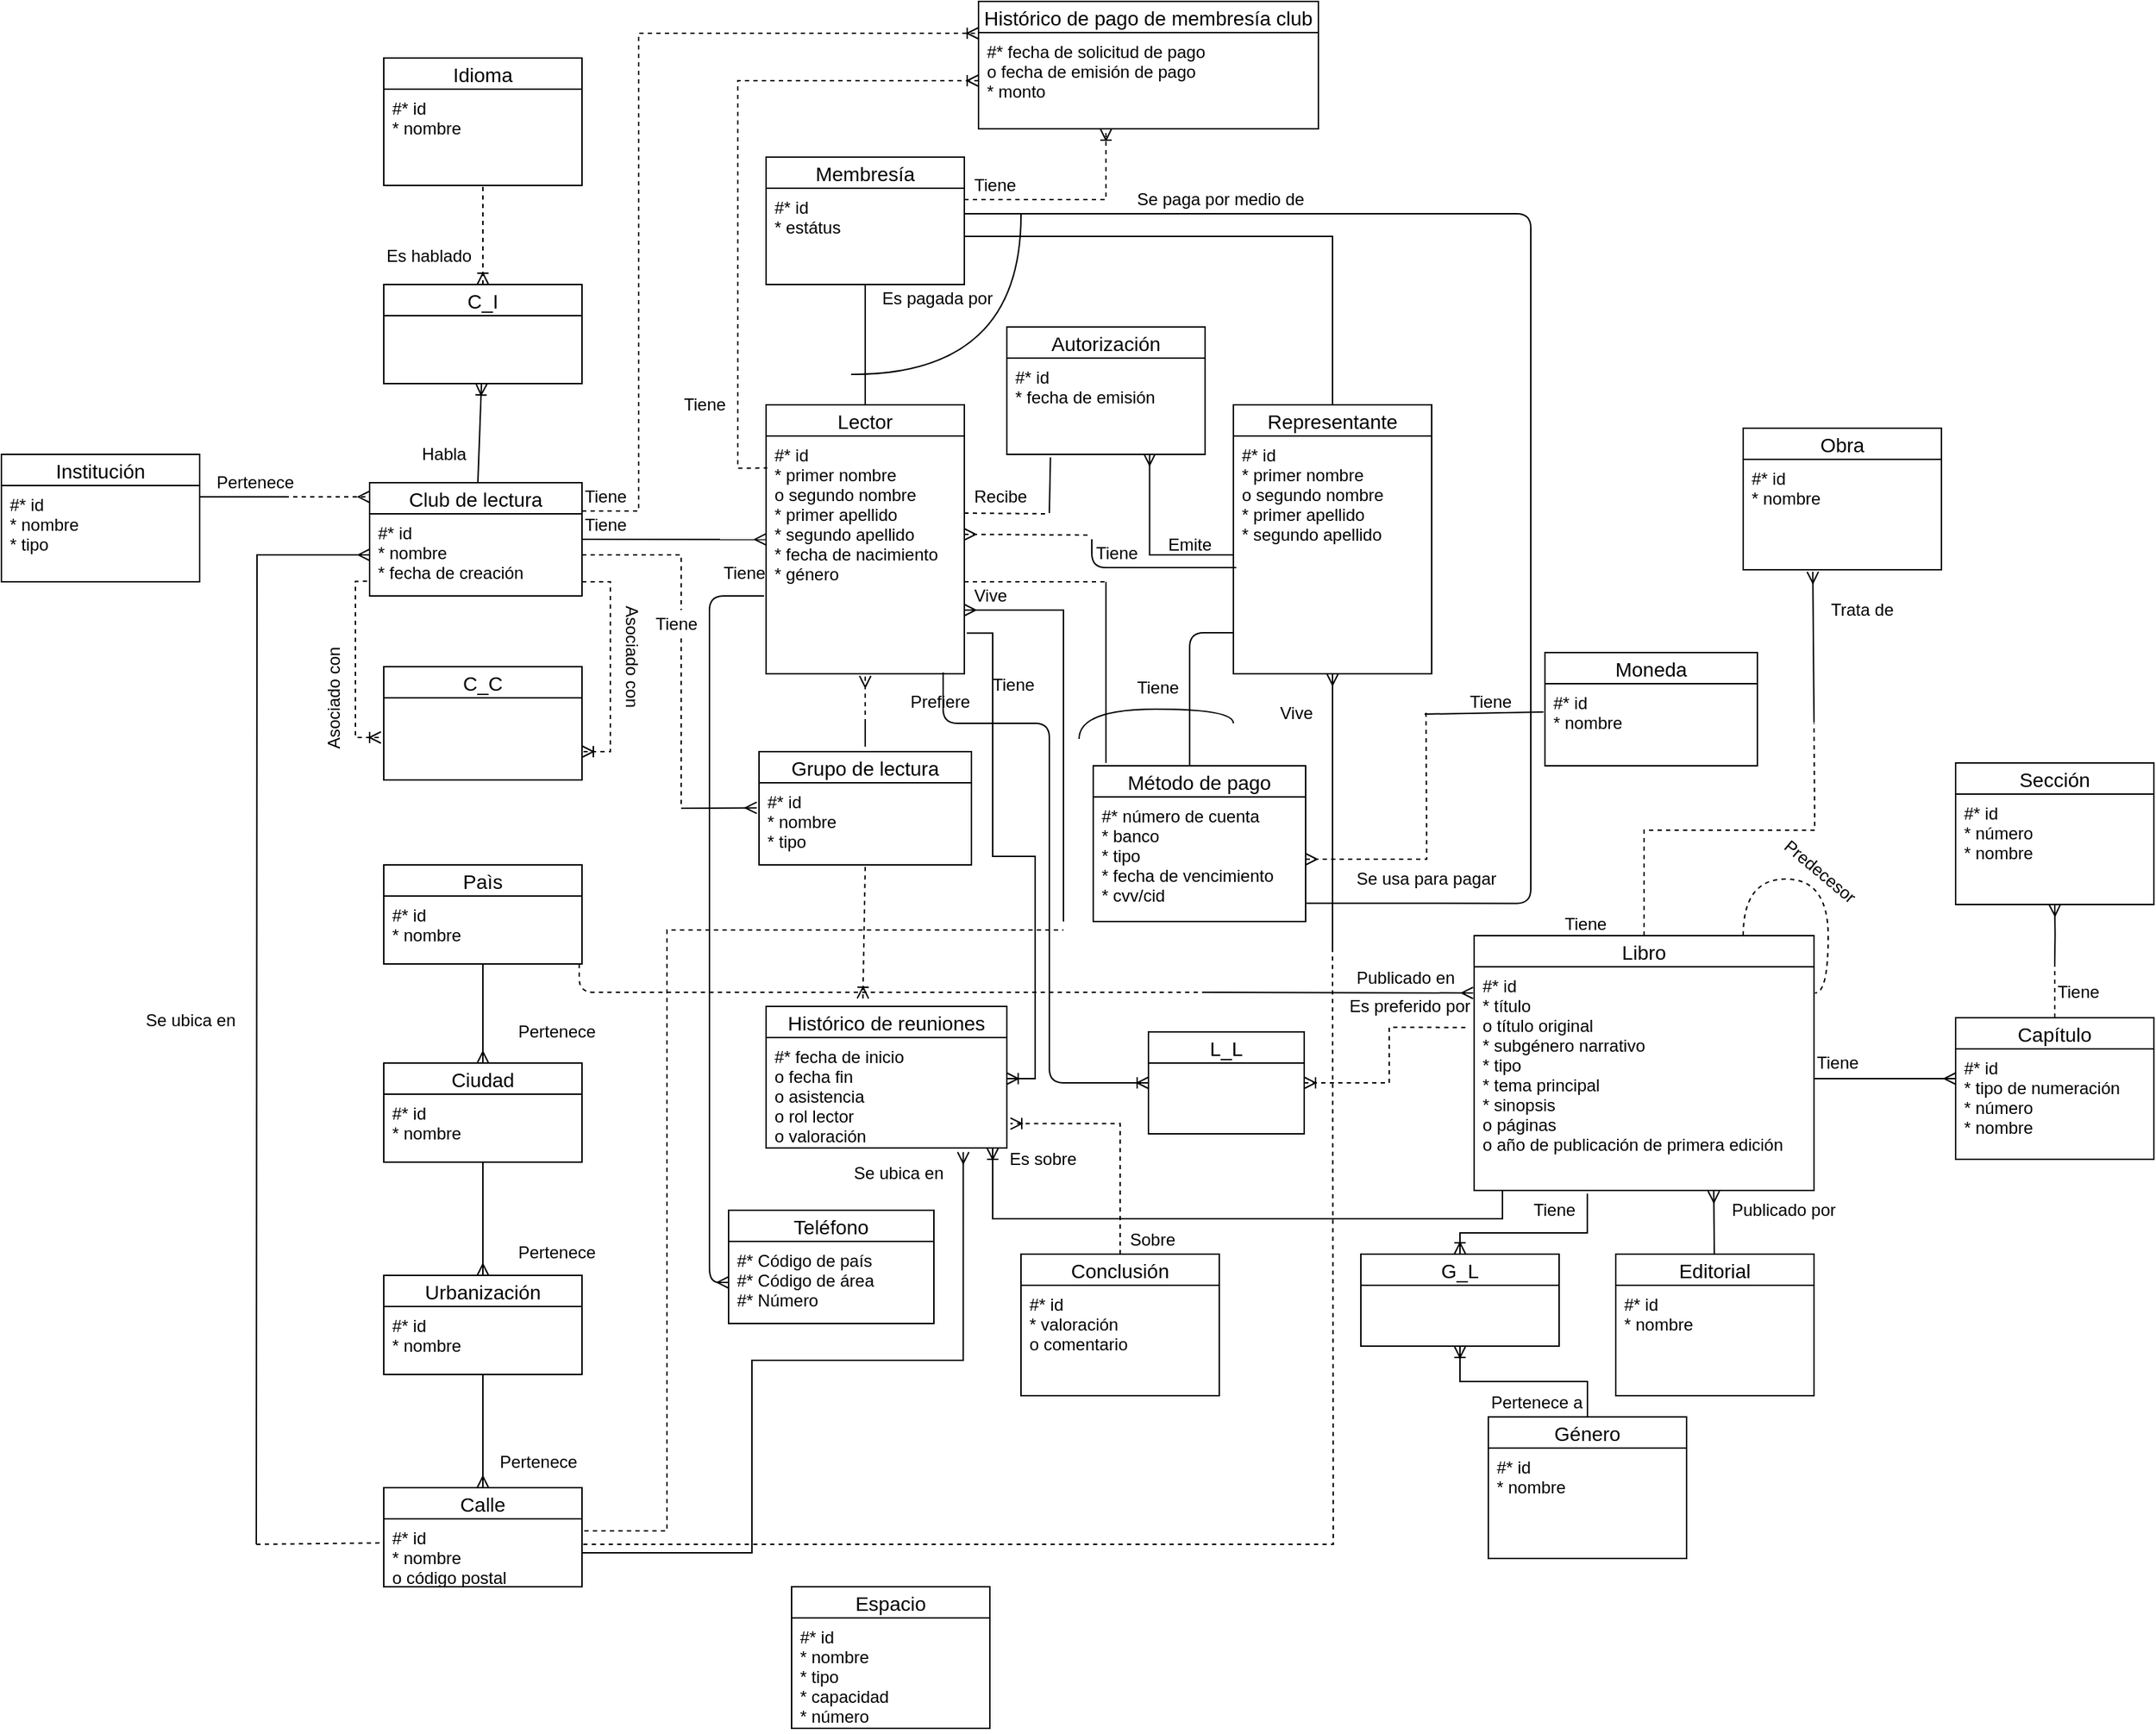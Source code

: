 <mxfile version="12.1.9" type="github" pages="1">
  <diagram id="DlH3Y_NX8wnxPJ1CbBNf" name="Page-1">
    <mxGraphModel dx="1680" dy="1637" grid="1" gridSize="10" guides="1" tooltips="1" connect="1" arrows="1" fold="1" page="1" pageScale="1" pageWidth="827" pageHeight="1169" math="0" shadow="0">
      <root>
        <mxCell id="0"/>
        <mxCell id="1" parent="0"/>
        <mxCell id="sQQmF4ldZeJKrUhW-fq7-21" style="edgeStyle=none;rounded=0;orthogonalLoop=1;jettySize=auto;html=1;entryX=0;entryY=0.435;entryDx=0;entryDy=0;entryPerimeter=0;startArrow=none;startFill=0;endArrow=ERmany;endFill=0;" edge="1" parent="1" source="sQQmF4ldZeJKrUhW-fq7-1" target="sQQmF4ldZeJKrUhW-fq7-19">
          <mxGeometry relative="1" as="geometry"/>
        </mxCell>
        <mxCell id="sQQmF4ldZeJKrUhW-fq7-33" value="" style="edgeStyle=none;rounded=0;orthogonalLoop=1;jettySize=auto;html=1;startArrow=none;startFill=0;endArrow=ERoneToMany;endFill=0;" edge="1" parent="1" source="sQQmF4ldZeJKrUhW-fq7-1">
          <mxGeometry relative="1" as="geometry">
            <mxPoint x="239" y="-20" as="targetPoint"/>
          </mxGeometry>
        </mxCell>
        <mxCell id="sQQmF4ldZeJKrUhW-fq7-93" style="edgeStyle=orthogonalEdgeStyle;rounded=0;orthogonalLoop=1;jettySize=auto;html=1;exitX=1;exitY=0.25;exitDx=0;exitDy=0;entryX=0;entryY=0.25;entryDx=0;entryDy=0;startArrow=none;startFill=0;endArrow=ERoneToMany;endFill=0;strokeColor=#000000;dashed=1;" edge="1" parent="1" source="sQQmF4ldZeJKrUhW-fq7-1" target="sQQmF4ldZeJKrUhW-fq7-87">
          <mxGeometry relative="1" as="geometry">
            <Array as="points">
              <mxPoint x="350" y="70"/>
              <mxPoint x="350" y="-268"/>
            </Array>
          </mxGeometry>
        </mxCell>
        <mxCell id="sQQmF4ldZeJKrUhW-fq7-1" value="Club de lectura" style="swimlane;fontStyle=0;childLayout=stackLayout;horizontal=1;startSize=22;fillColor=none;horizontalStack=0;resizeParent=1;resizeParentMax=0;resizeLast=0;collapsible=1;marginBottom=0;swimlaneFillColor=#ffffff;align=center;fontSize=14;" vertex="1" parent="1">
          <mxGeometry x="160" y="50" width="150" height="80" as="geometry"/>
        </mxCell>
        <mxCell id="sQQmF4ldZeJKrUhW-fq7-2" value="#* id&#xa;* nombre&#xa;* fecha de creación&#xa;" style="text;strokeColor=none;fillColor=none;spacingLeft=4;spacingRight=4;overflow=hidden;rotatable=0;points=[[0,0.5],[1,0.5]];portConstraint=eastwest;fontSize=12;" vertex="1" parent="sQQmF4ldZeJKrUhW-fq7-1">
          <mxGeometry y="22" width="150" height="58" as="geometry"/>
        </mxCell>
        <mxCell id="sQQmF4ldZeJKrUhW-fq7-6" value="Paìs" style="swimlane;fontStyle=0;childLayout=stackLayout;horizontal=1;startSize=22;fillColor=none;horizontalStack=0;resizeParent=1;resizeParentMax=0;resizeLast=0;collapsible=1;marginBottom=0;swimlaneFillColor=#ffffff;align=center;fontSize=14;" vertex="1" parent="1">
          <mxGeometry x="170" y="320" width="140" height="70" as="geometry"/>
        </mxCell>
        <mxCell id="sQQmF4ldZeJKrUhW-fq7-7" value="#* id&#xa;* nombre" style="text;strokeColor=none;fillColor=none;spacingLeft=4;spacingRight=4;overflow=hidden;rotatable=0;points=[[0,0.5],[1,0.5]];portConstraint=eastwest;fontSize=12;" vertex="1" parent="sQQmF4ldZeJKrUhW-fq7-6">
          <mxGeometry y="22" width="140" height="48" as="geometry"/>
        </mxCell>
        <mxCell id="sQQmF4ldZeJKrUhW-fq7-15" value="" style="rounded=0;orthogonalLoop=1;jettySize=auto;html=1;endArrow=none;endFill=0;startArrow=ERmany;startFill=0;" edge="1" parent="1" source="sQQmF4ldZeJKrUhW-fq7-8" target="sQQmF4ldZeJKrUhW-fq7-7">
          <mxGeometry relative="1" as="geometry"/>
        </mxCell>
        <mxCell id="sQQmF4ldZeJKrUhW-fq7-8" value="Ciudad" style="swimlane;fontStyle=0;childLayout=stackLayout;horizontal=1;startSize=22;fillColor=none;horizontalStack=0;resizeParent=1;resizeParentMax=0;resizeLast=0;collapsible=1;marginBottom=0;swimlaneFillColor=#ffffff;align=center;fontSize=14;" vertex="1" parent="1">
          <mxGeometry x="170" y="460" width="140" height="70" as="geometry"/>
        </mxCell>
        <mxCell id="sQQmF4ldZeJKrUhW-fq7-9" value="#* id&#xa;* nombre" style="text;strokeColor=none;fillColor=none;spacingLeft=4;spacingRight=4;overflow=hidden;rotatable=0;points=[[0,0.5],[1,0.5]];portConstraint=eastwest;fontSize=12;" vertex="1" parent="sQQmF4ldZeJKrUhW-fq7-8">
          <mxGeometry y="22" width="140" height="48" as="geometry"/>
        </mxCell>
        <mxCell id="sQQmF4ldZeJKrUhW-fq7-16" value="" style="edgeStyle=none;rounded=0;orthogonalLoop=1;jettySize=auto;html=1;startArrow=ERmany;startFill=0;endArrow=none;endFill=0;" edge="1" parent="1" source="sQQmF4ldZeJKrUhW-fq7-10" target="sQQmF4ldZeJKrUhW-fq7-9">
          <mxGeometry relative="1" as="geometry"/>
        </mxCell>
        <mxCell id="sQQmF4ldZeJKrUhW-fq7-10" value="Urbanización" style="swimlane;fontStyle=0;childLayout=stackLayout;horizontal=1;startSize=22;fillColor=none;horizontalStack=0;resizeParent=1;resizeParentMax=0;resizeLast=0;collapsible=1;marginBottom=0;swimlaneFillColor=#ffffff;align=center;fontSize=14;" vertex="1" parent="1">
          <mxGeometry x="170" y="610" width="140" height="70" as="geometry"/>
        </mxCell>
        <mxCell id="sQQmF4ldZeJKrUhW-fq7-11" value="#* id&#xa;* nombre" style="text;strokeColor=none;fillColor=none;spacingLeft=4;spacingRight=4;overflow=hidden;rotatable=0;points=[[0,0.5],[1,0.5]];portConstraint=eastwest;fontSize=12;" vertex="1" parent="sQQmF4ldZeJKrUhW-fq7-10">
          <mxGeometry y="22" width="140" height="48" as="geometry"/>
        </mxCell>
        <mxCell id="sQQmF4ldZeJKrUhW-fq7-17" value="" style="edgeStyle=none;rounded=0;orthogonalLoop=1;jettySize=auto;html=1;startArrow=ERmany;startFill=0;endArrow=none;endFill=0;" edge="1" parent="1" source="sQQmF4ldZeJKrUhW-fq7-12" target="sQQmF4ldZeJKrUhW-fq7-11">
          <mxGeometry relative="1" as="geometry"/>
        </mxCell>
        <mxCell id="sQQmF4ldZeJKrUhW-fq7-12" value="Calle" style="swimlane;fontStyle=0;childLayout=stackLayout;horizontal=1;startSize=22;fillColor=none;horizontalStack=0;resizeParent=1;resizeParentMax=0;resizeLast=0;collapsible=1;marginBottom=0;swimlaneFillColor=#ffffff;align=center;fontSize=14;" vertex="1" parent="1">
          <mxGeometry x="170" y="760" width="140" height="70" as="geometry"/>
        </mxCell>
        <mxCell id="sQQmF4ldZeJKrUhW-fq7-13" value="#* id&#xa;* nombre&#xa;o código postal&#xa;" style="text;strokeColor=none;fillColor=none;spacingLeft=4;spacingRight=4;overflow=hidden;rotatable=0;points=[[0,0.5],[1,0.5]];portConstraint=eastwest;fontSize=12;" vertex="1" parent="sQQmF4ldZeJKrUhW-fq7-12">
          <mxGeometry y="22" width="140" height="48" as="geometry"/>
        </mxCell>
        <mxCell id="sQQmF4ldZeJKrUhW-fq7-18" value="Lector" style="swimlane;fontStyle=0;childLayout=stackLayout;horizontal=1;startSize=22;fillColor=none;horizontalStack=0;resizeParent=1;resizeParentMax=0;resizeLast=0;collapsible=1;marginBottom=0;swimlaneFillColor=#ffffff;align=center;fontSize=14;" vertex="1" parent="1">
          <mxGeometry x="440" y="-5" width="140" height="190" as="geometry"/>
        </mxCell>
        <mxCell id="sQQmF4ldZeJKrUhW-fq7-19" value="#* id&#xa;* primer nombre&#xa;o segundo nombre&#xa;* primer apellido&#xa;* segundo apellido&#xa;* fecha de nacimiento&#xa;* género&#xa;" style="text;strokeColor=none;fillColor=none;spacingLeft=4;spacingRight=4;overflow=hidden;rotatable=0;points=[[0,0.5],[1,0.5]];portConstraint=eastwest;fontSize=12;" vertex="1" parent="sQQmF4ldZeJKrUhW-fq7-18">
          <mxGeometry y="22" width="140" height="168" as="geometry"/>
        </mxCell>
        <mxCell id="sQQmF4ldZeJKrUhW-fq7-22" style="edgeStyle=none;rounded=0;orthogonalLoop=1;jettySize=auto;html=1;exitX=0.5;exitY=0;exitDx=0;exitDy=0;startArrow=none;startFill=0;endArrow=ERmany;endFill=0;" edge="1" parent="1" source="sQQmF4ldZeJKrUhW-fq7-18" target="sQQmF4ldZeJKrUhW-fq7-18">
          <mxGeometry relative="1" as="geometry"/>
        </mxCell>
        <mxCell id="sQQmF4ldZeJKrUhW-fq7-24" value="Institución" style="swimlane;fontStyle=0;childLayout=stackLayout;horizontal=1;startSize=22;fillColor=none;horizontalStack=0;resizeParent=1;resizeParentMax=0;resizeLast=0;collapsible=1;marginBottom=0;swimlaneFillColor=#ffffff;align=center;fontSize=14;" vertex="1" parent="1">
          <mxGeometry x="-100" y="30" width="140" height="90" as="geometry"/>
        </mxCell>
        <mxCell id="sQQmF4ldZeJKrUhW-fq7-25" value="#* id&#xa;* nombre&#xa;* tipo&#xa;" style="text;strokeColor=none;fillColor=none;spacingLeft=4;spacingRight=4;overflow=hidden;rotatable=0;points=[[0,0.5],[1,0.5]];portConstraint=eastwest;fontSize=12;" vertex="1" parent="sQQmF4ldZeJKrUhW-fq7-24">
          <mxGeometry y="22" width="140" height="68" as="geometry"/>
        </mxCell>
        <mxCell id="sQQmF4ldZeJKrUhW-fq7-29" value="" style="endArrow=ERmany;dashed=1;html=1;endFill=0;" edge="1" parent="1">
          <mxGeometry width="50" height="50" relative="1" as="geometry">
            <mxPoint x="100" y="60" as="sourcePoint"/>
            <mxPoint x="160" y="60" as="targetPoint"/>
          </mxGeometry>
        </mxCell>
        <mxCell id="sQQmF4ldZeJKrUhW-fq7-30" value="" style="endArrow=none;html=1;" edge="1" parent="1">
          <mxGeometry width="50" height="50" relative="1" as="geometry">
            <mxPoint x="40" y="60" as="sourcePoint"/>
            <mxPoint x="100" y="60" as="targetPoint"/>
          </mxGeometry>
        </mxCell>
        <mxCell id="sQQmF4ldZeJKrUhW-fq7-36" value="" style="edgeStyle=none;rounded=0;orthogonalLoop=1;jettySize=auto;html=1;startArrow=ERoneToMany;startFill=0;endArrow=none;endFill=0;dashed=1;" edge="1" parent="1" source="sQQmF4ldZeJKrUhW-fq7-31" target="sQQmF4ldZeJKrUhW-fq7-35">
          <mxGeometry relative="1" as="geometry"/>
        </mxCell>
        <mxCell id="sQQmF4ldZeJKrUhW-fq7-31" value="C_I" style="swimlane;fontStyle=0;childLayout=stackLayout;horizontal=1;startSize=22;fillColor=none;horizontalStack=0;resizeParent=1;resizeParentMax=0;resizeLast=0;collapsible=1;marginBottom=0;swimlaneFillColor=#ffffff;align=center;fontSize=14;" vertex="1" parent="1">
          <mxGeometry x="170" y="-90" width="140" height="70" as="geometry"/>
        </mxCell>
        <mxCell id="sQQmF4ldZeJKrUhW-fq7-34" value="Idioma" style="swimlane;fontStyle=0;childLayout=stackLayout;horizontal=1;startSize=22;fillColor=none;horizontalStack=0;resizeParent=1;resizeParentMax=0;resizeLast=0;collapsible=1;marginBottom=0;swimlaneFillColor=#ffffff;align=center;fontSize=14;" vertex="1" parent="1">
          <mxGeometry x="170" y="-250" width="140" height="90" as="geometry"/>
        </mxCell>
        <mxCell id="sQQmF4ldZeJKrUhW-fq7-35" value="#* id&#xa;* nombre&#xa;" style="text;strokeColor=none;fillColor=none;spacingLeft=4;spacingRight=4;overflow=hidden;rotatable=0;points=[[0,0.5],[1,0.5]];portConstraint=eastwest;fontSize=12;" vertex="1" parent="sQQmF4ldZeJKrUhW-fq7-34">
          <mxGeometry y="22" width="140" height="68" as="geometry"/>
        </mxCell>
        <mxCell id="sQQmF4ldZeJKrUhW-fq7-37" value="C_C" style="swimlane;fontStyle=0;childLayout=stackLayout;horizontal=1;startSize=22;fillColor=none;horizontalStack=0;resizeParent=1;resizeParentMax=0;resizeLast=0;collapsible=1;marginBottom=0;swimlaneFillColor=#ffffff;align=center;fontSize=14;" vertex="1" parent="1">
          <mxGeometry x="170" y="180" width="140" height="80" as="geometry"/>
        </mxCell>
        <mxCell id="sQQmF4ldZeJKrUhW-fq7-39" style="edgeStyle=orthogonalEdgeStyle;rounded=0;orthogonalLoop=1;jettySize=auto;html=1;dashed=1;startArrow=none;startFill=0;endArrow=ERoneToMany;endFill=0;exitX=-0.012;exitY=0.822;exitDx=0;exitDy=0;exitPerimeter=0;strokeColor=#000000;" edge="1" parent="1" source="sQQmF4ldZeJKrUhW-fq7-2">
          <mxGeometry relative="1" as="geometry">
            <mxPoint x="168" y="230" as="targetPoint"/>
            <Array as="points">
              <mxPoint x="150" y="120"/>
              <mxPoint x="150" y="230"/>
            </Array>
          </mxGeometry>
        </mxCell>
        <mxCell id="sQQmF4ldZeJKrUhW-fq7-40" style="edgeStyle=orthogonalEdgeStyle;rounded=0;orthogonalLoop=1;jettySize=auto;html=1;dashed=1;startArrow=none;startFill=0;endArrow=ERoneToMany;endFill=0;strokeColor=#000000;entryX=1;entryY=0.75;entryDx=0;entryDy=0;" edge="1" parent="1" source="sQQmF4ldZeJKrUhW-fq7-2" target="sQQmF4ldZeJKrUhW-fq7-37">
          <mxGeometry relative="1" as="geometry">
            <mxPoint x="350" y="240.0" as="targetPoint"/>
            <Array as="points">
              <mxPoint x="330" y="120"/>
              <mxPoint x="330" y="240"/>
            </Array>
          </mxGeometry>
        </mxCell>
        <mxCell id="sQQmF4ldZeJKrUhW-fq7-41" style="edgeStyle=orthogonalEdgeStyle;rounded=0;orthogonalLoop=1;jettySize=auto;html=1;startArrow=ERmany;startFill=0;endArrow=none;endFill=0;strokeColor=#000000;" edge="1" parent="1" source="sQQmF4ldZeJKrUhW-fq7-2">
          <mxGeometry relative="1" as="geometry">
            <mxPoint x="80" y="800" as="targetPoint"/>
          </mxGeometry>
        </mxCell>
        <mxCell id="sQQmF4ldZeJKrUhW-fq7-42" value="" style="endArrow=none;dashed=1;html=1;strokeColor=#000000;" edge="1" parent="1">
          <mxGeometry width="50" height="50" relative="1" as="geometry">
            <mxPoint x="80" y="800" as="sourcePoint"/>
            <mxPoint x="170" y="799" as="targetPoint"/>
          </mxGeometry>
        </mxCell>
        <mxCell id="sQQmF4ldZeJKrUhW-fq7-43" value="Grupo de lectura" style="swimlane;fontStyle=0;childLayout=stackLayout;horizontal=1;startSize=22;fillColor=none;horizontalStack=0;resizeParent=1;resizeParentMax=0;resizeLast=0;collapsible=1;marginBottom=0;swimlaneFillColor=#ffffff;align=center;fontSize=14;" vertex="1" parent="1">
          <mxGeometry x="435" y="240" width="150" height="80" as="geometry"/>
        </mxCell>
        <mxCell id="sQQmF4ldZeJKrUhW-fq7-44" value="#* id&#xa;* nombre&#xa;* tipo&#xa;" style="text;strokeColor=none;fillColor=none;spacingLeft=4;spacingRight=4;overflow=hidden;rotatable=0;points=[[0,0.5],[1,0.5]];portConstraint=eastwest;fontSize=12;" vertex="1" parent="sQQmF4ldZeJKrUhW-fq7-43">
          <mxGeometry y="22" width="150" height="58" as="geometry"/>
        </mxCell>
        <mxCell id="sQQmF4ldZeJKrUhW-fq7-45" style="edgeStyle=orthogonalEdgeStyle;rounded=0;orthogonalLoop=1;jettySize=auto;html=1;startArrow=none;startFill=0;endArrow=none;endFill=0;strokeColor=#000000;dashed=1;" edge="1" parent="1" source="sQQmF4ldZeJKrUhW-fq7-64">
          <mxGeometry relative="1" as="geometry">
            <mxPoint x="380" y="280.0" as="targetPoint"/>
          </mxGeometry>
        </mxCell>
        <mxCell id="sQQmF4ldZeJKrUhW-fq7-47" style="rounded=0;orthogonalLoop=1;jettySize=auto;html=1;startArrow=ERmany;startFill=0;endArrow=none;endFill=0;strokeColor=#000000;exitX=-0.011;exitY=0.305;exitDx=0;exitDy=0;exitPerimeter=0;" edge="1" parent="1" source="sQQmF4ldZeJKrUhW-fq7-44">
          <mxGeometry relative="1" as="geometry">
            <mxPoint x="380" y="280.0" as="targetPoint"/>
          </mxGeometry>
        </mxCell>
        <mxCell id="sQQmF4ldZeJKrUhW-fq7-55" style="edgeStyle=none;rounded=0;orthogonalLoop=1;jettySize=auto;html=1;startArrow=ERmany;startFill=0;endArrow=none;endFill=0;strokeColor=#000000;" edge="1" parent="1" source="sQQmF4ldZeJKrUhW-fq7-48">
          <mxGeometry relative="1" as="geometry">
            <mxPoint x="840" y="380.0" as="targetPoint"/>
          </mxGeometry>
        </mxCell>
        <mxCell id="sQQmF4ldZeJKrUhW-fq7-59" style="edgeStyle=orthogonalEdgeStyle;rounded=0;orthogonalLoop=1;jettySize=auto;html=1;entryX=1;entryY=0.5;entryDx=0;entryDy=0;startArrow=none;startFill=0;endArrow=none;endFill=0;strokeColor=#000000;" edge="1" parent="1" source="sQQmF4ldZeJKrUhW-fq7-48" target="sQQmF4ldZeJKrUhW-fq7-57">
          <mxGeometry relative="1" as="geometry"/>
        </mxCell>
        <mxCell id="sQQmF4ldZeJKrUhW-fq7-48" value="Representante" style="swimlane;fontStyle=0;childLayout=stackLayout;horizontal=1;startSize=22;fillColor=none;horizontalStack=0;resizeParent=1;resizeParentMax=0;resizeLast=0;collapsible=1;marginBottom=0;swimlaneFillColor=#ffffff;align=center;fontSize=14;" vertex="1" parent="1">
          <mxGeometry x="770" y="-5" width="140" height="190" as="geometry"/>
        </mxCell>
        <mxCell id="sQQmF4ldZeJKrUhW-fq7-49" value="#* id&#xa;* primer nombre&#xa;o segundo nombre&#xa;* primer apellido&#xa;* segundo apellido&#xa;" style="text;strokeColor=none;fillColor=none;spacingLeft=4;spacingRight=4;overflow=hidden;rotatable=0;points=[[0,0.5],[1,0.5]];portConstraint=eastwest;fontSize=12;" vertex="1" parent="sQQmF4ldZeJKrUhW-fq7-48">
          <mxGeometry y="22" width="140" height="168" as="geometry"/>
        </mxCell>
        <mxCell id="sQQmF4ldZeJKrUhW-fq7-50" value="Autorización" style="swimlane;fontStyle=0;childLayout=stackLayout;horizontal=1;startSize=22;fillColor=none;horizontalStack=0;resizeParent=1;resizeParentMax=0;resizeLast=0;collapsible=1;marginBottom=0;swimlaneFillColor=#ffffff;align=center;fontSize=14;" vertex="1" parent="1">
          <mxGeometry x="610" y="-60" width="140" height="90" as="geometry"/>
        </mxCell>
        <mxCell id="sQQmF4ldZeJKrUhW-fq7-51" value="#* id&#xa;* fecha de emisión&#xa;" style="text;strokeColor=none;fillColor=none;spacingLeft=4;spacingRight=4;overflow=hidden;rotatable=0;points=[[0,0.5],[1,0.5]];portConstraint=eastwest;fontSize=12;" vertex="1" parent="sQQmF4ldZeJKrUhW-fq7-50">
          <mxGeometry y="22" width="140" height="68" as="geometry"/>
        </mxCell>
        <mxCell id="sQQmF4ldZeJKrUhW-fq7-52" style="edgeStyle=orthogonalEdgeStyle;rounded=0;orthogonalLoop=1;jettySize=auto;html=1;startArrow=ERmany;startFill=0;endArrow=none;endFill=0;strokeColor=#000000;" edge="1" parent="1" source="sQQmF4ldZeJKrUhW-fq7-19">
          <mxGeometry relative="1" as="geometry">
            <mxPoint x="650" y="360" as="targetPoint"/>
            <Array as="points">
              <mxPoint x="650" y="140"/>
            </Array>
          </mxGeometry>
        </mxCell>
        <mxCell id="sQQmF4ldZeJKrUhW-fq7-53" style="edgeStyle=orthogonalEdgeStyle;rounded=0;orthogonalLoop=1;jettySize=auto;html=1;startArrow=none;startFill=0;endArrow=none;endFill=0;strokeColor=#000000;dashed=1;exitX=1.012;exitY=0.177;exitDx=0;exitDy=0;exitPerimeter=0;" edge="1" parent="1" source="sQQmF4ldZeJKrUhW-fq7-13">
          <mxGeometry relative="1" as="geometry">
            <mxPoint x="650" y="366" as="targetPoint"/>
            <Array as="points">
              <mxPoint x="370" y="791"/>
              <mxPoint x="370" y="366"/>
            </Array>
          </mxGeometry>
        </mxCell>
        <mxCell id="sQQmF4ldZeJKrUhW-fq7-54" style="rounded=0;orthogonalLoop=1;jettySize=auto;html=1;startArrow=none;startFill=0;endArrow=none;endFill=0;strokeColor=#000000;dashed=1;exitX=1.006;exitY=0.375;exitDx=0;exitDy=0;exitPerimeter=0;edgeStyle=orthogonalEdgeStyle;" edge="1" parent="1" source="sQQmF4ldZeJKrUhW-fq7-13">
          <mxGeometry relative="1" as="geometry">
            <mxPoint x="840" y="380" as="targetPoint"/>
            <mxPoint x="320" y="380.333" as="sourcePoint"/>
          </mxGeometry>
        </mxCell>
        <mxCell id="sQQmF4ldZeJKrUhW-fq7-58" style="edgeStyle=none;rounded=0;orthogonalLoop=1;jettySize=auto;html=1;entryX=0.5;entryY=0;entryDx=0;entryDy=0;startArrow=none;startFill=0;endArrow=none;endFill=0;strokeColor=#000000;" edge="1" parent="1" source="sQQmF4ldZeJKrUhW-fq7-56" target="sQQmF4ldZeJKrUhW-fq7-18">
          <mxGeometry relative="1" as="geometry"/>
        </mxCell>
        <mxCell id="sQQmF4ldZeJKrUhW-fq7-56" value="Membresía" style="swimlane;fontStyle=0;childLayout=stackLayout;horizontal=1;startSize=22;fillColor=none;horizontalStack=0;resizeParent=1;resizeParentMax=0;resizeLast=0;collapsible=1;marginBottom=0;swimlaneFillColor=#ffffff;align=center;fontSize=14;" vertex="1" parent="1">
          <mxGeometry x="440" y="-180" width="140" height="90" as="geometry"/>
        </mxCell>
        <mxCell id="sQQmF4ldZeJKrUhW-fq7-57" value="#* id&#xa;* estátus&#xa;&#xa;" style="text;strokeColor=none;fillColor=none;spacingLeft=4;spacingRight=4;overflow=hidden;rotatable=0;points=[[0,0.5],[1,0.5]];portConstraint=eastwest;fontSize=12;" vertex="1" parent="sQQmF4ldZeJKrUhW-fq7-56">
          <mxGeometry y="22" width="140" height="68" as="geometry"/>
        </mxCell>
        <mxCell id="sQQmF4ldZeJKrUhW-fq7-60" value="" style="endArrow=none;html=1;strokeColor=#000000;edgeStyle=orthogonalEdgeStyle;curved=1;" edge="1" parent="1">
          <mxGeometry width="50" height="50" relative="1" as="geometry">
            <mxPoint x="500" y="-26.5" as="sourcePoint"/>
            <mxPoint x="620" y="-140" as="targetPoint"/>
          </mxGeometry>
        </mxCell>
        <mxCell id="sQQmF4ldZeJKrUhW-fq7-61" value="Pertenece" style="text;html=1;resizable=0;points=[];autosize=1;align=left;verticalAlign=top;spacingTop=-4;" vertex="1" parent="1">
          <mxGeometry x="50" y="40" width="70" height="20" as="geometry"/>
        </mxCell>
        <mxCell id="sQQmF4ldZeJKrUhW-fq7-62" value="Asociado con" style="text;html=1;resizable=0;points=[];autosize=1;align=left;verticalAlign=top;spacingTop=-4;rotation=-90;" vertex="1" parent="1">
          <mxGeometry x="90" y="185" width="90" height="20" as="geometry"/>
        </mxCell>
        <mxCell id="sQQmF4ldZeJKrUhW-fq7-63" value="Asociado con" style="text;html=1;resizable=0;points=[];autosize=1;align=left;verticalAlign=top;spacingTop=-4;rotation=90;" vertex="1" parent="1">
          <mxGeometry x="300" y="170" width="90" height="20" as="geometry"/>
        </mxCell>
        <mxCell id="sQQmF4ldZeJKrUhW-fq7-65" value="Tiene" style="text;html=1;resizable=0;points=[];autosize=1;align=left;verticalAlign=top;spacingTop=-4;" vertex="1" parent="1">
          <mxGeometry x="310" y="70" width="40" height="20" as="geometry"/>
        </mxCell>
        <mxCell id="sQQmF4ldZeJKrUhW-fq7-67" value="Habla" style="text;html=1;resizable=0;points=[];autosize=1;align=left;verticalAlign=top;spacingTop=-4;" vertex="1" parent="1">
          <mxGeometry x="195" y="20" width="50" height="20" as="geometry"/>
        </mxCell>
        <mxCell id="sQQmF4ldZeJKrUhW-fq7-68" value="Es hablado" style="text;html=1;resizable=0;points=[];autosize=1;align=left;verticalAlign=top;spacingTop=-4;" vertex="1" parent="1">
          <mxGeometry x="170" y="-120" width="70" height="20" as="geometry"/>
        </mxCell>
        <mxCell id="sQQmF4ldZeJKrUhW-fq7-69" value="Se ubica en" style="text;html=1;resizable=0;points=[];autosize=1;align=left;verticalAlign=top;spacingTop=-4;" vertex="1" parent="1">
          <mxGeometry y="420" width="80" height="20" as="geometry"/>
        </mxCell>
        <mxCell id="sQQmF4ldZeJKrUhW-fq7-70" value="Vive" style="text;html=1;resizable=0;points=[];autosize=1;align=left;verticalAlign=top;spacingTop=-4;" vertex="1" parent="1">
          <mxGeometry x="585" y="120" width="40" height="20" as="geometry"/>
        </mxCell>
        <mxCell id="sQQmF4ldZeJKrUhW-fq7-71" value="Vive" style="text;html=1;resizable=0;points=[];autosize=1;align=left;verticalAlign=top;spacingTop=-4;" vertex="1" parent="1">
          <mxGeometry x="801" y="203" width="40" height="20" as="geometry"/>
        </mxCell>
        <mxCell id="sQQmF4ldZeJKrUhW-fq7-72" value="Es pagada por" style="text;html=1;resizable=0;points=[];autosize=1;align=left;verticalAlign=top;spacingTop=-4;" vertex="1" parent="1">
          <mxGeometry x="520" y="-90" width="90" height="20" as="geometry"/>
        </mxCell>
        <mxCell id="sQQmF4ldZeJKrUhW-fq7-74" value="Pertenece" style="text;html=1;resizable=0;points=[];autosize=1;align=left;verticalAlign=top;spacingTop=-4;" vertex="1" parent="1">
          <mxGeometry x="263" y="428" width="70" height="20" as="geometry"/>
        </mxCell>
        <mxCell id="sQQmF4ldZeJKrUhW-fq7-75" value="Pertenece" style="text;html=1;resizable=0;points=[];autosize=1;align=left;verticalAlign=top;spacingTop=-4;" vertex="1" parent="1">
          <mxGeometry x="263" y="584" width="70" height="20" as="geometry"/>
        </mxCell>
        <mxCell id="sQQmF4ldZeJKrUhW-fq7-76" value="Pertenece" style="text;html=1;resizable=0;points=[];autosize=1;align=left;verticalAlign=top;spacingTop=-4;" vertex="1" parent="1">
          <mxGeometry x="250" y="731.5" width="70" height="20" as="geometry"/>
        </mxCell>
        <mxCell id="sQQmF4ldZeJKrUhW-fq7-77" value="" style="endArrow=none;dashed=1;html=1;strokeColor=#000000;" edge="1" parent="1">
          <mxGeometry width="50" height="50" relative="1" as="geometry">
            <mxPoint x="580" y="71.5" as="sourcePoint"/>
            <mxPoint x="640" y="72" as="targetPoint"/>
          </mxGeometry>
        </mxCell>
        <mxCell id="sQQmF4ldZeJKrUhW-fq7-78" value="" style="endArrow=none;html=1;strokeColor=#000000;entryX=0.22;entryY=1.032;entryDx=0;entryDy=0;entryPerimeter=0;" edge="1" parent="1" target="sQQmF4ldZeJKrUhW-fq7-51">
          <mxGeometry width="50" height="50" relative="1" as="geometry">
            <mxPoint x="640" y="71.5" as="sourcePoint"/>
            <mxPoint x="690" y="21.5" as="targetPoint"/>
          </mxGeometry>
        </mxCell>
        <mxCell id="sQQmF4ldZeJKrUhW-fq7-80" style="edgeStyle=orthogonalEdgeStyle;rounded=0;orthogonalLoop=1;jettySize=auto;html=1;startArrow=none;startFill=0;endArrow=ERmany;endFill=0;strokeColor=#000000;entryX=0.72;entryY=0.995;entryDx=0;entryDy=0;entryPerimeter=0;" edge="1" parent="1" source="sQQmF4ldZeJKrUhW-fq7-49" target="sQQmF4ldZeJKrUhW-fq7-51">
          <mxGeometry relative="1" as="geometry">
            <mxPoint x="720" y="101" as="targetPoint"/>
          </mxGeometry>
        </mxCell>
        <mxCell id="sQQmF4ldZeJKrUhW-fq7-82" value="Recibe" style="text;html=1;resizable=0;points=[];autosize=1;align=left;verticalAlign=top;spacingTop=-4;" vertex="1" parent="1">
          <mxGeometry x="585" y="50" width="50" height="20" as="geometry"/>
        </mxCell>
        <mxCell id="sQQmF4ldZeJKrUhW-fq7-83" value="Emite" style="text;html=1;resizable=0;points=[];autosize=1;align=left;verticalAlign=top;spacingTop=-4;" vertex="1" parent="1">
          <mxGeometry x="722" y="84" width="50" height="20" as="geometry"/>
        </mxCell>
        <mxCell id="sQQmF4ldZeJKrUhW-fq7-84" value="" style="endArrow=none;html=1;strokeColor=#000000;dashed=1;startArrow=ERmany;startFill=0;" edge="1" parent="1">
          <mxGeometry width="50" height="50" relative="1" as="geometry">
            <mxPoint x="580" y="86.5" as="sourcePoint"/>
            <mxPoint x="670" y="87" as="targetPoint"/>
          </mxGeometry>
        </mxCell>
        <mxCell id="sQQmF4ldZeJKrUhW-fq7-85" value="" style="endArrow=none;html=1;strokeColor=#000000;edgeStyle=orthogonalEdgeStyle;" edge="1" parent="1">
          <mxGeometry width="50" height="50" relative="1" as="geometry">
            <mxPoint x="670" y="90" as="sourcePoint"/>
            <mxPoint x="772" y="110" as="targetPoint"/>
            <Array as="points">
              <mxPoint x="670" y="110"/>
              <mxPoint x="772" y="110"/>
            </Array>
          </mxGeometry>
        </mxCell>
        <mxCell id="sQQmF4ldZeJKrUhW-fq7-86" value="Tiene" style="text;html=1;resizable=0;points=[];autosize=1;align=left;verticalAlign=top;spacingTop=-4;" vertex="1" parent="1">
          <mxGeometry x="671" y="90" width="40" height="20" as="geometry"/>
        </mxCell>
        <mxCell id="sQQmF4ldZeJKrUhW-fq7-87" value="Histórico de pago de membresía club" style="swimlane;fontStyle=0;childLayout=stackLayout;horizontal=1;startSize=22;fillColor=none;horizontalStack=0;resizeParent=1;resizeParentMax=0;resizeLast=0;collapsible=1;marginBottom=0;swimlaneFillColor=#ffffff;align=center;fontSize=14;" vertex="1" parent="1">
          <mxGeometry x="590" y="-290" width="240" height="90" as="geometry"/>
        </mxCell>
        <mxCell id="sQQmF4ldZeJKrUhW-fq7-88" value="#* fecha de solicitud de pago&#xa;o fecha de emisión de pago&#xa;* monto&#xa;" style="text;strokeColor=none;fillColor=none;spacingLeft=4;spacingRight=4;overflow=hidden;rotatable=0;points=[[0,0.5],[1,0.5]];portConstraint=eastwest;fontSize=12;" vertex="1" parent="sQQmF4ldZeJKrUhW-fq7-87">
          <mxGeometry y="22" width="240" height="68" as="geometry"/>
        </mxCell>
        <mxCell id="sQQmF4ldZeJKrUhW-fq7-92" style="edgeStyle=orthogonalEdgeStyle;rounded=0;orthogonalLoop=1;jettySize=auto;html=1;entryX=0.006;entryY=0.135;entryDx=0;entryDy=0;entryPerimeter=0;startArrow=ERoneToMany;startFill=0;endArrow=none;endFill=0;strokeColor=#000000;dashed=1;" edge="1" parent="1" source="sQQmF4ldZeJKrUhW-fq7-88" target="sQQmF4ldZeJKrUhW-fq7-19">
          <mxGeometry relative="1" as="geometry"/>
        </mxCell>
        <mxCell id="sQQmF4ldZeJKrUhW-fq7-94" value="Tiene" style="text;html=1;resizable=0;points=[];autosize=1;align=left;verticalAlign=top;spacingTop=-4;" vertex="1" parent="1">
          <mxGeometry x="380" y="-15" width="40" height="20" as="geometry"/>
        </mxCell>
        <mxCell id="sQQmF4ldZeJKrUhW-fq7-95" value="Tiene" style="text;html=1;resizable=0;points=[];autosize=1;align=left;verticalAlign=top;spacingTop=-4;" vertex="1" parent="1">
          <mxGeometry x="310" y="50" width="40" height="20" as="geometry"/>
        </mxCell>
        <mxCell id="sQQmF4ldZeJKrUhW-fq7-64" value="Tiene" style="text;html=1;resizable=0;points=[];autosize=1;align=left;verticalAlign=top;spacingTop=-4;" vertex="1" parent="1">
          <mxGeometry x="360" y="140" width="40" height="20" as="geometry"/>
        </mxCell>
        <mxCell id="sQQmF4ldZeJKrUhW-fq7-96" style="edgeStyle=orthogonalEdgeStyle;rounded=0;orthogonalLoop=1;jettySize=auto;html=1;startArrow=none;startFill=0;endArrow=none;endFill=0;strokeColor=#000000;dashed=1;" edge="1" parent="1" source="sQQmF4ldZeJKrUhW-fq7-2" target="sQQmF4ldZeJKrUhW-fq7-64">
          <mxGeometry relative="1" as="geometry">
            <mxPoint x="380" y="280.0" as="targetPoint"/>
            <mxPoint x="310" y="101.333" as="sourcePoint"/>
          </mxGeometry>
        </mxCell>
        <mxCell id="sQQmF4ldZeJKrUhW-fq7-103" style="edgeStyle=orthogonalEdgeStyle;rounded=0;orthogonalLoop=1;jettySize=auto;html=1;dashed=1;startArrow=none;startFill=0;endArrow=ERoneToMany;endFill=0;strokeColor=#000000;entryX=0.375;entryY=1;entryDx=0;entryDy=0;entryPerimeter=0;" edge="1" parent="1" source="sQQmF4ldZeJKrUhW-fq7-57" target="sQQmF4ldZeJKrUhW-fq7-88">
          <mxGeometry relative="1" as="geometry">
            <mxPoint x="680" y="-190" as="targetPoint"/>
            <Array as="points">
              <mxPoint x="680" y="-150"/>
            </Array>
          </mxGeometry>
        </mxCell>
        <mxCell id="sQQmF4ldZeJKrUhW-fq7-104" value="Tiene" style="text;html=1;resizable=0;points=[];autosize=1;align=left;verticalAlign=top;spacingTop=-4;" vertex="1" parent="1">
          <mxGeometry x="585" y="-170" width="40" height="20" as="geometry"/>
        </mxCell>
        <mxCell id="sQQmF4ldZeJKrUhW-fq7-105" value="Método de pago" style="swimlane;fontStyle=0;childLayout=stackLayout;horizontal=1;startSize=22;fillColor=none;horizontalStack=0;resizeParent=1;resizeParentMax=0;resizeLast=0;collapsible=1;marginBottom=0;swimlaneFillColor=#ffffff;align=center;fontSize=14;" vertex="1" parent="1">
          <mxGeometry x="671" y="250" width="150" height="110" as="geometry"/>
        </mxCell>
        <mxCell id="sQQmF4ldZeJKrUhW-fq7-109" value="" style="endArrow=none;html=1;strokeColor=#000000;exitX=0.06;exitY=-0.018;exitDx=0;exitDy=0;exitPerimeter=0;" edge="1" parent="sQQmF4ldZeJKrUhW-fq7-105" source="sQQmF4ldZeJKrUhW-fq7-105">
          <mxGeometry width="50" height="50" relative="1" as="geometry">
            <mxPoint x="15" y="-2" as="sourcePoint"/>
            <mxPoint x="9" y="-130" as="targetPoint"/>
          </mxGeometry>
        </mxCell>
        <mxCell id="sQQmF4ldZeJKrUhW-fq7-106" value="#* número de cuenta&#xa;* banco&#xa;* tipo&#xa;* fecha de vencimiento&#xa;* cvv/cid&#xa;" style="text;strokeColor=none;fillColor=none;spacingLeft=4;spacingRight=4;overflow=hidden;rotatable=0;points=[[0,0.5],[1,0.5]];portConstraint=eastwest;fontSize=12;" vertex="1" parent="sQQmF4ldZeJKrUhW-fq7-105">
          <mxGeometry y="22" width="150" height="88" as="geometry"/>
        </mxCell>
        <mxCell id="sQQmF4ldZeJKrUhW-fq7-108" value="" style="endArrow=none;html=1;dashed=1;strokeColor=#000000;exitX=1;exitY=0.613;exitDx=0;exitDy=0;exitPerimeter=0;" edge="1" parent="1" source="sQQmF4ldZeJKrUhW-fq7-19">
          <mxGeometry width="50" height="50" relative="1" as="geometry">
            <mxPoint x="580" y="156.5" as="sourcePoint"/>
            <mxPoint x="680" y="120" as="targetPoint"/>
          </mxGeometry>
        </mxCell>
        <mxCell id="sQQmF4ldZeJKrUhW-fq7-110" value="" style="endArrow=none;html=1;strokeColor=#000000;exitX=0.454;exitY=0.005;exitDx=0;exitDy=0;exitPerimeter=0;edgeStyle=orthogonalEdgeStyle;" edge="1" parent="1" source="sQQmF4ldZeJKrUhW-fq7-105">
          <mxGeometry width="50" height="50" relative="1" as="geometry">
            <mxPoint x="740" y="156" as="sourcePoint"/>
            <mxPoint x="770" y="156" as="targetPoint"/>
            <Array as="points">
              <mxPoint x="739" y="156"/>
            </Array>
          </mxGeometry>
        </mxCell>
        <mxCell id="sQQmF4ldZeJKrUhW-fq7-111" value="" style="endArrow=none;html=1;strokeColor=#000000;edgeStyle=orthogonalEdgeStyle;curved=1;" edge="1" parent="1">
          <mxGeometry width="50" height="50" relative="1" as="geometry">
            <mxPoint x="661" y="231" as="sourcePoint"/>
            <mxPoint x="770" y="220" as="targetPoint"/>
            <Array as="points">
              <mxPoint x="661" y="210"/>
              <mxPoint x="770" y="210"/>
            </Array>
          </mxGeometry>
        </mxCell>
        <mxCell id="sQQmF4ldZeJKrUhW-fq7-112" value="Tiene" style="text;html=1;resizable=0;points=[];autosize=1;align=left;verticalAlign=top;spacingTop=-4;" vertex="1" parent="1">
          <mxGeometry x="700" y="185" width="40" height="20" as="geometry"/>
        </mxCell>
        <mxCell id="sQQmF4ldZeJKrUhW-fq7-113" value="" style="endArrow=none;html=1;strokeColor=#000000;edgeStyle=orthogonalEdgeStyle;entryX=1.004;entryY=0.854;entryDx=0;entryDy=0;entryPerimeter=0;" edge="1" parent="1" target="sQQmF4ldZeJKrUhW-fq7-106">
          <mxGeometry width="50" height="50" relative="1" as="geometry">
            <mxPoint x="580" y="-140" as="sourcePoint"/>
            <mxPoint x="630" y="-181.5" as="targetPoint"/>
            <Array as="points">
              <mxPoint x="580" y="-140"/>
              <mxPoint x="980" y="-140"/>
              <mxPoint x="980" y="347"/>
            </Array>
          </mxGeometry>
        </mxCell>
        <mxCell id="sQQmF4ldZeJKrUhW-fq7-114" value="Se paga por medio de" style="text;html=1;resizable=0;points=[];autosize=1;align=left;verticalAlign=top;spacingTop=-4;" vertex="1" parent="1">
          <mxGeometry x="700" y="-160" width="130" height="20" as="geometry"/>
        </mxCell>
        <mxCell id="sQQmF4ldZeJKrUhW-fq7-115" value="Se usa para pagar" style="text;html=1;resizable=0;points=[];autosize=1;align=left;verticalAlign=top;spacingTop=-4;" vertex="1" parent="1">
          <mxGeometry x="855" y="320" width="110" height="20" as="geometry"/>
        </mxCell>
        <mxCell id="sQQmF4ldZeJKrUhW-fq7-116" value="" style="endArrow=ERmany;html=1;strokeColor=#000000;dashed=1;endFill=0;" edge="1" parent="1">
          <mxGeometry width="50" height="50" relative="1" as="geometry">
            <mxPoint x="510" y="220" as="sourcePoint"/>
            <mxPoint x="510" y="186.5" as="targetPoint"/>
          </mxGeometry>
        </mxCell>
        <mxCell id="sQQmF4ldZeJKrUhW-fq7-117" value="" style="endArrow=none;html=1;strokeColor=#000000;" edge="1" parent="1">
          <mxGeometry width="50" height="50" relative="1" as="geometry">
            <mxPoint x="510" y="236.5" as="sourcePoint"/>
            <mxPoint x="510" y="220" as="targetPoint"/>
          </mxGeometry>
        </mxCell>
        <mxCell id="sQQmF4ldZeJKrUhW-fq7-118" value="Histórico de reuniones" style="swimlane;fontStyle=0;childLayout=stackLayout;horizontal=1;startSize=22;fillColor=none;horizontalStack=0;resizeParent=1;resizeParentMax=0;resizeLast=0;collapsible=1;marginBottom=0;swimlaneFillColor=#ffffff;align=center;fontSize=14;" vertex="1" parent="1">
          <mxGeometry x="440" y="420" width="170" height="100" as="geometry"/>
        </mxCell>
        <mxCell id="sQQmF4ldZeJKrUhW-fq7-119" value="#* fecha de inicio&#xa;o fecha fin&#xa;o asistencia&#xa;o rol lector&#xa;o valoración&#xa;" style="text;strokeColor=none;fillColor=none;spacingLeft=4;spacingRight=4;overflow=hidden;rotatable=0;points=[[0,0.5],[1,0.5]];portConstraint=eastwest;fontSize=12;" vertex="1" parent="sQQmF4ldZeJKrUhW-fq7-118">
          <mxGeometry y="22" width="170" height="78" as="geometry"/>
        </mxCell>
        <mxCell id="sQQmF4ldZeJKrUhW-fq7-120" value="" style="endArrow=none;html=1;strokeColor=#000000;exitX=0.402;exitY=-0.056;exitDx=0;exitDy=0;exitPerimeter=0;dashed=1;startArrow=ERoneToMany;startFill=0;" edge="1" parent="1" source="sQQmF4ldZeJKrUhW-fq7-118">
          <mxGeometry width="50" height="50" relative="1" as="geometry">
            <mxPoint x="460" y="370" as="sourcePoint"/>
            <mxPoint x="510" y="320" as="targetPoint"/>
          </mxGeometry>
        </mxCell>
        <mxCell id="sQQmF4ldZeJKrUhW-fq7-123" style="edgeStyle=orthogonalEdgeStyle;rounded=0;orthogonalLoop=1;jettySize=auto;html=1;startArrow=ERoneToMany;startFill=0;endArrow=none;endFill=0;strokeColor=#000000;entryX=1.012;entryY=0.829;entryDx=0;entryDy=0;entryPerimeter=0;" edge="1" parent="1" source="sQQmF4ldZeJKrUhW-fq7-119" target="sQQmF4ldZeJKrUhW-fq7-19">
          <mxGeometry relative="1" as="geometry">
            <mxPoint x="610" y="210.0" as="targetPoint"/>
            <Array as="points">
              <mxPoint x="630" y="471"/>
              <mxPoint x="630" y="314"/>
              <mxPoint x="600" y="314"/>
              <mxPoint x="600" y="156"/>
            </Array>
          </mxGeometry>
        </mxCell>
        <mxCell id="sQQmF4ldZeJKrUhW-fq7-124" value="Teléfono" style="swimlane;fontStyle=0;childLayout=stackLayout;horizontal=1;startSize=22;fillColor=none;horizontalStack=0;resizeParent=1;resizeParentMax=0;resizeLast=0;collapsible=1;marginBottom=0;swimlaneFillColor=#ffffff;align=center;fontSize=14;" vertex="1" parent="1">
          <mxGeometry x="413.5" y="564" width="145" height="80" as="geometry"/>
        </mxCell>
        <mxCell id="sQQmF4ldZeJKrUhW-fq7-125" value="#* Código de país&#xa;#* Código de área&#xa;#* Número&#xa;" style="text;strokeColor=none;fillColor=none;spacingLeft=4;spacingRight=4;overflow=hidden;rotatable=0;points=[[0,0.5],[1,0.5]];portConstraint=eastwest;fontSize=12;" vertex="1" parent="sQQmF4ldZeJKrUhW-fq7-124">
          <mxGeometry y="22" width="145" height="58" as="geometry"/>
        </mxCell>
        <mxCell id="sQQmF4ldZeJKrUhW-fq7-126" value="" style="endArrow=none;html=1;strokeColor=#000000;edgeStyle=orthogonalEdgeStyle;exitX=0;exitY=0.5;exitDx=0;exitDy=0;startArrow=ERmany;startFill=0;" edge="1" parent="1" source="sQQmF4ldZeJKrUhW-fq7-125">
          <mxGeometry width="50" height="50" relative="1" as="geometry">
            <mxPoint x="388.5" y="180" as="sourcePoint"/>
            <mxPoint x="438.5" y="130" as="targetPoint"/>
            <Array as="points">
              <mxPoint x="400" y="615"/>
              <mxPoint x="400" y="130"/>
            </Array>
          </mxGeometry>
        </mxCell>
        <mxCell id="sQQmF4ldZeJKrUhW-fq7-127" value="Tiene" style="text;html=1;resizable=0;points=[];autosize=1;align=left;verticalAlign=top;spacingTop=-4;" vertex="1" parent="1">
          <mxGeometry x="407.5" y="104" width="40" height="20" as="geometry"/>
        </mxCell>
        <mxCell id="sQQmF4ldZeJKrUhW-fq7-136" style="edgeStyle=orthogonalEdgeStyle;rounded=0;orthogonalLoop=1;jettySize=auto;html=1;entryX=-0.017;entryY=0.271;entryDx=0;entryDy=0;entryPerimeter=0;startArrow=ERoneToMany;startFill=0;endArrow=none;endFill=0;strokeColor=#000000;dashed=1;" edge="1" parent="1" source="sQQmF4ldZeJKrUhW-fq7-128" target="sQQmF4ldZeJKrUhW-fq7-133">
          <mxGeometry relative="1" as="geometry"/>
        </mxCell>
        <mxCell id="sQQmF4ldZeJKrUhW-fq7-128" value="L_L" style="swimlane;fontStyle=0;childLayout=stackLayout;horizontal=1;startSize=22;fillColor=none;horizontalStack=0;resizeParent=1;resizeParentMax=0;resizeLast=0;collapsible=1;marginBottom=0;swimlaneFillColor=#ffffff;align=center;fontSize=14;" vertex="1" parent="1">
          <mxGeometry x="710" y="438" width="110" height="72" as="geometry"/>
        </mxCell>
        <mxCell id="sQQmF4ldZeJKrUhW-fq7-193" style="edgeStyle=orthogonalEdgeStyle;rounded=0;orthogonalLoop=1;jettySize=auto;html=1;startArrow=none;startFill=0;endArrow=none;endFill=0;strokeColor=#000000;dashed=1;" edge="1" parent="1" source="sQQmF4ldZeJKrUhW-fq7-131">
          <mxGeometry relative="1" as="geometry">
            <mxPoint x="1180" y="220.0" as="targetPoint"/>
          </mxGeometry>
        </mxCell>
        <mxCell id="sQQmF4ldZeJKrUhW-fq7-131" value="Libro" style="swimlane;fontStyle=0;childLayout=stackLayout;horizontal=1;startSize=22;fillColor=none;horizontalStack=0;resizeParent=1;resizeParentMax=0;resizeLast=0;collapsible=1;marginBottom=0;swimlaneFillColor=#ffffff;align=center;fontSize=14;" vertex="1" parent="1">
          <mxGeometry x="940" y="370" width="240" height="180" as="geometry"/>
        </mxCell>
        <mxCell id="sQQmF4ldZeJKrUhW-fq7-168" value="" style="endArrow=none;dashed=1;html=1;strokeColor=#000000;edgeStyle=orthogonalEdgeStyle;entryX=1.003;entryY=0.117;entryDx=0;entryDy=0;entryPerimeter=0;curved=1;" edge="1" parent="sQQmF4ldZeJKrUhW-fq7-131" target="sQQmF4ldZeJKrUhW-fq7-133">
          <mxGeometry width="50" height="50" relative="1" as="geometry">
            <mxPoint x="190" as="sourcePoint"/>
            <mxPoint x="240" y="-50" as="targetPoint"/>
            <Array as="points">
              <mxPoint x="190" y="-40"/>
              <mxPoint x="250" y="-40"/>
              <mxPoint x="250" y="41"/>
            </Array>
          </mxGeometry>
        </mxCell>
        <mxCell id="sQQmF4ldZeJKrUhW-fq7-133" value="#* id&#xa;* título&#xa;o título original&#xa;* subgénero narrativo&#xa;* tipo&#xa;* tema principal&#xa;* sinopsis&#xa;o páginas&#xa;o año de publicación de primera edición&#xa;" style="text;strokeColor=none;fillColor=none;spacingLeft=4;spacingRight=4;overflow=hidden;rotatable=0;points=[[0,0.5],[1,0.5]];portConstraint=eastwest;fontSize=12;" vertex="1" parent="sQQmF4ldZeJKrUhW-fq7-131">
          <mxGeometry y="22" width="240" height="158" as="geometry"/>
        </mxCell>
        <mxCell id="sQQmF4ldZeJKrUhW-fq7-134" value="" style="endArrow=none;html=1;strokeColor=#000000;edgeStyle=orthogonalEdgeStyle;exitX=0;exitY=0.5;exitDx=0;exitDy=0;startArrow=ERoneToMany;startFill=0;" edge="1" parent="1" source="sQQmF4ldZeJKrUhW-fq7-128">
          <mxGeometry width="50" height="50" relative="1" as="geometry">
            <mxPoint x="515" y="234" as="sourcePoint"/>
            <mxPoint x="565" y="184" as="targetPoint"/>
            <Array as="points">
              <mxPoint x="640" y="474"/>
              <mxPoint x="640" y="220"/>
              <mxPoint x="565" y="220"/>
            </Array>
          </mxGeometry>
        </mxCell>
        <mxCell id="sQQmF4ldZeJKrUhW-fq7-135" value="Prefiere" style="text;html=1;resizable=0;points=[];autosize=1;align=left;verticalAlign=top;spacingTop=-4;" vertex="1" parent="1">
          <mxGeometry x="540" y="195" width="60" height="20" as="geometry"/>
        </mxCell>
        <mxCell id="sQQmF4ldZeJKrUhW-fq7-137" value="Es preferido por" style="text;html=1;resizable=0;points=[];autosize=1;align=left;verticalAlign=top;spacingTop=-4;" vertex="1" parent="1">
          <mxGeometry x="850" y="410" width="100" height="20" as="geometry"/>
        </mxCell>
        <mxCell id="sQQmF4ldZeJKrUhW-fq7-138" style="edgeStyle=orthogonalEdgeStyle;rounded=0;orthogonalLoop=1;jettySize=auto;html=1;startArrow=none;startFill=0;endArrow=ERoneToMany;endFill=0;strokeColor=#000000;" edge="1" parent="1" source="sQQmF4ldZeJKrUhW-fq7-133">
          <mxGeometry relative="1" as="geometry">
            <mxPoint x="600" y="520" as="targetPoint"/>
            <Array as="points">
              <mxPoint x="960" y="570"/>
              <mxPoint x="600" y="570"/>
            </Array>
          </mxGeometry>
        </mxCell>
        <mxCell id="sQQmF4ldZeJKrUhW-fq7-148" style="edgeStyle=orthogonalEdgeStyle;rounded=0;orthogonalLoop=1;jettySize=auto;html=1;entryX=1.015;entryY=0.779;entryDx=0;entryDy=0;entryPerimeter=0;startArrow=none;startFill=0;endArrow=ERoneToMany;endFill=0;strokeColor=#000000;dashed=1;" edge="1" parent="1" source="sQQmF4ldZeJKrUhW-fq7-142" target="sQQmF4ldZeJKrUhW-fq7-119">
          <mxGeometry relative="1" as="geometry"/>
        </mxCell>
        <mxCell id="sQQmF4ldZeJKrUhW-fq7-142" value="Conclusión" style="swimlane;fontStyle=0;childLayout=stackLayout;horizontal=1;startSize=22;fillColor=none;horizontalStack=0;resizeParent=1;resizeParentMax=0;resizeLast=0;collapsible=1;marginBottom=0;swimlaneFillColor=#ffffff;align=center;fontSize=14;" vertex="1" parent="1">
          <mxGeometry x="620" y="595" width="140" height="100" as="geometry"/>
        </mxCell>
        <mxCell id="sQQmF4ldZeJKrUhW-fq7-143" value="#* id&#xa;* valoración&#xa;o comentario&#xa;&#xa;&#xa;" style="text;strokeColor=none;fillColor=none;spacingLeft=4;spacingRight=4;overflow=hidden;rotatable=0;points=[[0,0.5],[1,0.5]];portConstraint=eastwest;fontSize=12;" vertex="1" parent="sQQmF4ldZeJKrUhW-fq7-142">
          <mxGeometry y="22" width="140" height="78" as="geometry"/>
        </mxCell>
        <mxCell id="sQQmF4ldZeJKrUhW-fq7-144" style="edgeStyle=orthogonalEdgeStyle;rounded=0;orthogonalLoop=1;jettySize=auto;html=1;entryX=0.819;entryY=1.037;entryDx=0;entryDy=0;startArrow=none;startFill=0;endArrow=ERmany;endFill=0;strokeColor=#000000;entryPerimeter=0;" edge="1" parent="1" source="sQQmF4ldZeJKrUhW-fq7-13" target="sQQmF4ldZeJKrUhW-fq7-119">
          <mxGeometry relative="1" as="geometry">
            <Array as="points">
              <mxPoint x="430" y="806"/>
              <mxPoint x="430" y="670"/>
              <mxPoint x="579" y="670"/>
            </Array>
          </mxGeometry>
        </mxCell>
        <mxCell id="sQQmF4ldZeJKrUhW-fq7-146" value="Espacio" style="swimlane;fontStyle=0;childLayout=stackLayout;horizontal=1;startSize=22;fillColor=none;horizontalStack=0;resizeParent=1;resizeParentMax=0;resizeLast=0;collapsible=1;marginBottom=0;swimlaneFillColor=#ffffff;align=center;fontSize=14;" vertex="1" parent="1">
          <mxGeometry x="458" y="830" width="140" height="100" as="geometry"/>
        </mxCell>
        <mxCell id="sQQmF4ldZeJKrUhW-fq7-147" value="#* id&#xa;* nombre&#xa;* tipo&#xa;* capacidad&#xa;* número&#xa;&#xa;" style="text;strokeColor=none;fillColor=none;spacingLeft=4;spacingRight=4;overflow=hidden;rotatable=0;points=[[0,0.5],[1,0.5]];portConstraint=eastwest;fontSize=12;" vertex="1" parent="sQQmF4ldZeJKrUhW-fq7-146">
          <mxGeometry y="22" width="140" height="78" as="geometry"/>
        </mxCell>
        <mxCell id="sQQmF4ldZeJKrUhW-fq7-149" value="Se ubica en" style="text;html=1;resizable=0;points=[];autosize=1;align=left;verticalAlign=top;spacingTop=-4;" vertex="1" parent="1">
          <mxGeometry x="500" y="528" width="80" height="20" as="geometry"/>
        </mxCell>
        <mxCell id="sQQmF4ldZeJKrUhW-fq7-150" value="Es sobre" style="text;html=1;resizable=0;points=[];autosize=1;align=left;verticalAlign=top;spacingTop=-4;" vertex="1" parent="1">
          <mxGeometry x="610" y="518" width="60" height="20" as="geometry"/>
        </mxCell>
        <mxCell id="sQQmF4ldZeJKrUhW-fq7-151" value="Sobre" style="text;html=1;resizable=0;points=[];autosize=1;align=left;verticalAlign=top;spacingTop=-4;" vertex="1" parent="1">
          <mxGeometry x="695" y="575" width="50" height="20" as="geometry"/>
        </mxCell>
        <mxCell id="sQQmF4ldZeJKrUhW-fq7-152" value="Tiene" style="text;html=1;resizable=0;points=[];autosize=1;align=left;verticalAlign=top;spacingTop=-4;" vertex="1" parent="1">
          <mxGeometry x="598" y="183" width="40" height="20" as="geometry"/>
        </mxCell>
        <mxCell id="sQQmF4ldZeJKrUhW-fq7-158" value="" style="rounded=0;orthogonalLoop=1;jettySize=auto;html=1;startArrow=none;startFill=0;endArrow=ERmany;endFill=0;strokeColor=#000000;entryX=0.705;entryY=1.003;entryDx=0;entryDy=0;entryPerimeter=0;" edge="1" parent="1" source="sQQmF4ldZeJKrUhW-fq7-154" target="sQQmF4ldZeJKrUhW-fq7-133">
          <mxGeometry relative="1" as="geometry"/>
        </mxCell>
        <mxCell id="sQQmF4ldZeJKrUhW-fq7-154" value="Editorial" style="swimlane;fontStyle=0;childLayout=stackLayout;horizontal=1;startSize=22;fillColor=none;horizontalStack=0;resizeParent=1;resizeParentMax=0;resizeLast=0;collapsible=1;marginBottom=0;swimlaneFillColor=#ffffff;align=center;fontSize=14;" vertex="1" parent="1">
          <mxGeometry x="1040" y="595" width="140" height="100" as="geometry"/>
        </mxCell>
        <mxCell id="sQQmF4ldZeJKrUhW-fq7-155" value="#* id&#xa;* nombre&#xa;&#xa;&#xa;" style="text;strokeColor=none;fillColor=none;spacingLeft=4;spacingRight=4;overflow=hidden;rotatable=0;points=[[0,0.5],[1,0.5]];portConstraint=eastwest;fontSize=12;" vertex="1" parent="sQQmF4ldZeJKrUhW-fq7-154">
          <mxGeometry y="22" width="140" height="78" as="geometry"/>
        </mxCell>
        <mxCell id="sQQmF4ldZeJKrUhW-fq7-160" style="edgeStyle=orthogonalEdgeStyle;rounded=0;orthogonalLoop=1;jettySize=auto;html=1;startArrow=ERoneToMany;startFill=0;endArrow=none;endFill=0;strokeColor=#000000;entryX=0.333;entryY=1.014;entryDx=0;entryDy=0;entryPerimeter=0;" edge="1" parent="1" source="sQQmF4ldZeJKrUhW-fq7-156" target="sQQmF4ldZeJKrUhW-fq7-133">
          <mxGeometry relative="1" as="geometry">
            <mxPoint x="1020" y="560" as="targetPoint"/>
            <Array as="points">
              <mxPoint x="930" y="580"/>
              <mxPoint x="1020" y="580"/>
            </Array>
          </mxGeometry>
        </mxCell>
        <mxCell id="sQQmF4ldZeJKrUhW-fq7-156" value="G_L" style="swimlane;fontStyle=0;childLayout=stackLayout;horizontal=1;startSize=22;fillColor=none;horizontalStack=0;resizeParent=1;resizeParentMax=0;resizeLast=0;collapsible=1;marginBottom=0;swimlaneFillColor=#ffffff;align=center;fontSize=14;" vertex="1" parent="1">
          <mxGeometry x="860" y="595" width="140" height="65" as="geometry"/>
        </mxCell>
        <mxCell id="sQQmF4ldZeJKrUhW-fq7-163" style="edgeStyle=orthogonalEdgeStyle;rounded=0;orthogonalLoop=1;jettySize=auto;html=1;entryX=0.5;entryY=1;entryDx=0;entryDy=0;startArrow=none;startFill=0;endArrow=ERoneToMany;endFill=0;strokeColor=#000000;" edge="1" parent="1" source="sQQmF4ldZeJKrUhW-fq7-161" target="sQQmF4ldZeJKrUhW-fq7-156">
          <mxGeometry relative="1" as="geometry"/>
        </mxCell>
        <mxCell id="sQQmF4ldZeJKrUhW-fq7-161" value="Género" style="swimlane;fontStyle=0;childLayout=stackLayout;horizontal=1;startSize=22;fillColor=none;horizontalStack=0;resizeParent=1;resizeParentMax=0;resizeLast=0;collapsible=1;marginBottom=0;swimlaneFillColor=#ffffff;align=center;fontSize=14;" vertex="1" parent="1">
          <mxGeometry x="950" y="710" width="140" height="100" as="geometry"/>
        </mxCell>
        <mxCell id="sQQmF4ldZeJKrUhW-fq7-162" value="#* id&#xa;* nombre&#xa;&#xa;&#xa;" style="text;strokeColor=none;fillColor=none;spacingLeft=4;spacingRight=4;overflow=hidden;rotatable=0;points=[[0,0.5],[1,0.5]];portConstraint=eastwest;fontSize=12;" vertex="1" parent="sQQmF4ldZeJKrUhW-fq7-161">
          <mxGeometry y="22" width="140" height="78" as="geometry"/>
        </mxCell>
        <mxCell id="sQQmF4ldZeJKrUhW-fq7-165" value="" style="endArrow=none;dashed=1;html=1;strokeColor=#000000;edgeStyle=orthogonalEdgeStyle;" edge="1" parent="1">
          <mxGeometry width="50" height="50" relative="1" as="geometry">
            <mxPoint x="308" y="390" as="sourcePoint"/>
            <mxPoint x="750" y="410" as="targetPoint"/>
            <Array as="points">
              <mxPoint x="308" y="410"/>
              <mxPoint x="750" y="410"/>
            </Array>
          </mxGeometry>
        </mxCell>
        <mxCell id="sQQmF4ldZeJKrUhW-fq7-166" value="" style="endArrow=ERmany;html=1;strokeColor=#000000;entryX=0.892;entryY=0.025;entryDx=0;entryDy=0;entryPerimeter=0;endFill=0;" edge="1" parent="1" target="sQQmF4ldZeJKrUhW-fq7-137">
          <mxGeometry width="50" height="50" relative="1" as="geometry">
            <mxPoint x="750" y="410" as="sourcePoint"/>
            <mxPoint x="800" y="360" as="targetPoint"/>
          </mxGeometry>
        </mxCell>
        <mxCell id="sQQmF4ldZeJKrUhW-fq7-167" value="Publicado en" style="text;html=1;resizable=0;points=[];autosize=1;align=left;verticalAlign=top;spacingTop=-4;" vertex="1" parent="1">
          <mxGeometry x="855" y="390" width="80" height="20" as="geometry"/>
        </mxCell>
        <mxCell id="sQQmF4ldZeJKrUhW-fq7-169" value="Predecesor" style="text;html=1;resizable=0;points=[];autosize=1;align=left;verticalAlign=top;spacingTop=-4;rotation=40;" vertex="1" parent="1">
          <mxGeometry x="1150" y="320" width="80" height="20" as="geometry"/>
        </mxCell>
        <mxCell id="sQQmF4ldZeJKrUhW-fq7-171" style="edgeStyle=orthogonalEdgeStyle;curved=1;rounded=0;orthogonalLoop=1;jettySize=auto;html=1;startArrow=none;startFill=0;endArrow=ERmany;endFill=0;strokeColor=#000000;" edge="1" parent="1" source="sQQmF4ldZeJKrUhW-fq7-133">
          <mxGeometry relative="1" as="geometry">
            <mxPoint x="1280" y="471" as="targetPoint"/>
          </mxGeometry>
        </mxCell>
        <mxCell id="sQQmF4ldZeJKrUhW-fq7-176" value="" style="edgeStyle=orthogonalEdgeStyle;curved=1;rounded=0;orthogonalLoop=1;jettySize=auto;html=1;startArrow=none;startFill=0;endArrow=ERmany;endFill=0;strokeColor=#000000;" edge="1" parent="1" target="sQQmF4ldZeJKrUhW-fq7-174">
          <mxGeometry relative="1" as="geometry">
            <mxPoint x="1350" y="390" as="sourcePoint"/>
          </mxGeometry>
        </mxCell>
        <mxCell id="sQQmF4ldZeJKrUhW-fq7-177" value="" style="rounded=0;orthogonalLoop=1;jettySize=auto;html=1;startArrow=none;startFill=0;endArrow=none;endFill=0;strokeColor=#000000;dashed=1;" edge="1" parent="1" source="sQQmF4ldZeJKrUhW-fq7-172">
          <mxGeometry relative="1" as="geometry">
            <mxPoint x="1350" y="390" as="targetPoint"/>
          </mxGeometry>
        </mxCell>
        <mxCell id="sQQmF4ldZeJKrUhW-fq7-172" value="Capítulo" style="swimlane;fontStyle=0;childLayout=stackLayout;horizontal=1;startSize=22;fillColor=none;horizontalStack=0;resizeParent=1;resizeParentMax=0;resizeLast=0;collapsible=1;marginBottom=0;swimlaneFillColor=#ffffff;align=center;fontSize=14;" vertex="1" parent="1">
          <mxGeometry x="1280" y="428" width="140" height="100" as="geometry"/>
        </mxCell>
        <mxCell id="sQQmF4ldZeJKrUhW-fq7-173" value="#* id&#xa;* tipo de numeración&#xa;* número&#xa;* nombre&#xa;&#xa;&#xa;" style="text;strokeColor=none;fillColor=none;spacingLeft=4;spacingRight=4;overflow=hidden;rotatable=0;points=[[0,0.5],[1,0.5]];portConstraint=eastwest;fontSize=12;" vertex="1" parent="sQQmF4ldZeJKrUhW-fq7-172">
          <mxGeometry y="22" width="140" height="78" as="geometry"/>
        </mxCell>
        <mxCell id="sQQmF4ldZeJKrUhW-fq7-174" value="Sección" style="swimlane;fontStyle=0;childLayout=stackLayout;horizontal=1;startSize=22;fillColor=none;horizontalStack=0;resizeParent=1;resizeParentMax=0;resizeLast=0;collapsible=1;marginBottom=0;swimlaneFillColor=#ffffff;align=center;fontSize=14;" vertex="1" parent="1">
          <mxGeometry x="1280" y="248" width="140" height="100" as="geometry"/>
        </mxCell>
        <mxCell id="sQQmF4ldZeJKrUhW-fq7-175" value="#* id&#xa;* número&#xa;* nombre&#xa;&#xa;&#xa;" style="text;strokeColor=none;fillColor=none;spacingLeft=4;spacingRight=4;overflow=hidden;rotatable=0;points=[[0,0.5],[1,0.5]];portConstraint=eastwest;fontSize=12;" vertex="1" parent="sQQmF4ldZeJKrUhW-fq7-174">
          <mxGeometry y="22" width="140" height="78" as="geometry"/>
        </mxCell>
        <mxCell id="sQQmF4ldZeJKrUhW-fq7-178" value="Tiene" style="text;html=1;resizable=0;points=[];autosize=1;align=left;verticalAlign=top;spacingTop=-4;" vertex="1" parent="1">
          <mxGeometry x="1350" y="400" width="40" height="20" as="geometry"/>
        </mxCell>
        <mxCell id="sQQmF4ldZeJKrUhW-fq7-179" value="Tiene" style="text;html=1;resizable=0;points=[];autosize=1;align=left;verticalAlign=top;spacingTop=-4;" vertex="1" parent="1">
          <mxGeometry x="1180" y="450" width="40" height="20" as="geometry"/>
        </mxCell>
        <mxCell id="sQQmF4ldZeJKrUhW-fq7-180" value="Tiene" style="text;html=1;resizable=0;points=[];autosize=1;align=left;verticalAlign=top;spacingTop=-4;" vertex="1" parent="1">
          <mxGeometry x="980" y="554" width="40" height="20" as="geometry"/>
        </mxCell>
        <mxCell id="sQQmF4ldZeJKrUhW-fq7-183" value="Pertenece a" style="text;html=1;resizable=0;points=[];autosize=1;align=left;verticalAlign=top;spacingTop=-4;" vertex="1" parent="1">
          <mxGeometry x="950" y="690" width="80" height="20" as="geometry"/>
        </mxCell>
        <mxCell id="sQQmF4ldZeJKrUhW-fq7-184" value="Publicado por" style="text;html=1;resizable=0;points=[];autosize=1;align=left;verticalAlign=top;spacingTop=-4;" vertex="1" parent="1">
          <mxGeometry x="1120" y="554" width="90" height="20" as="geometry"/>
        </mxCell>
        <mxCell id="sQQmF4ldZeJKrUhW-fq7-185" value="Moneda" style="swimlane;fontStyle=0;childLayout=stackLayout;horizontal=1;startSize=22;fillColor=none;horizontalStack=0;resizeParent=1;resizeParentMax=0;resizeLast=0;collapsible=1;marginBottom=0;swimlaneFillColor=#ffffff;align=center;fontSize=14;" vertex="1" parent="1">
          <mxGeometry x="990" y="170" width="150" height="80" as="geometry"/>
        </mxCell>
        <mxCell id="sQQmF4ldZeJKrUhW-fq7-187" value="#* id&#xa;* nombre&#xa;" style="text;strokeColor=none;fillColor=none;spacingLeft=4;spacingRight=4;overflow=hidden;rotatable=0;points=[[0,0.5],[1,0.5]];portConstraint=eastwest;fontSize=12;" vertex="1" parent="sQQmF4ldZeJKrUhW-fq7-185">
          <mxGeometry y="22" width="150" height="58" as="geometry"/>
        </mxCell>
        <mxCell id="sQQmF4ldZeJKrUhW-fq7-188" style="edgeStyle=orthogonalEdgeStyle;rounded=0;orthogonalLoop=1;jettySize=auto;html=1;dashed=1;startArrow=ERmany;startFill=0;endArrow=none;endFill=0;strokeColor=#000000;" edge="1" parent="1" source="sQQmF4ldZeJKrUhW-fq7-106">
          <mxGeometry relative="1" as="geometry">
            <mxPoint x="906" y="211" as="targetPoint"/>
          </mxGeometry>
        </mxCell>
        <mxCell id="sQQmF4ldZeJKrUhW-fq7-189" value="" style="endArrow=none;html=1;strokeColor=#000000;" edge="1" parent="1">
          <mxGeometry width="50" height="50" relative="1" as="geometry">
            <mxPoint x="905" y="213.5" as="sourcePoint"/>
            <mxPoint x="989" y="212" as="targetPoint"/>
          </mxGeometry>
        </mxCell>
        <mxCell id="sQQmF4ldZeJKrUhW-fq7-190" value="Tiene" style="text;html=1;resizable=0;points=[];autosize=1;align=left;verticalAlign=top;spacingTop=-4;" vertex="1" parent="1">
          <mxGeometry x="935" y="195" width="40" height="20" as="geometry"/>
        </mxCell>
        <mxCell id="sQQmF4ldZeJKrUhW-fq7-191" value="Obra" style="swimlane;fontStyle=0;childLayout=stackLayout;horizontal=1;startSize=22;fillColor=none;horizontalStack=0;resizeParent=1;resizeParentMax=0;resizeLast=0;collapsible=1;marginBottom=0;swimlaneFillColor=#ffffff;align=center;fontSize=14;" vertex="1" parent="1">
          <mxGeometry x="1130" y="11.5" width="140" height="100" as="geometry"/>
        </mxCell>
        <mxCell id="sQQmF4ldZeJKrUhW-fq7-192" value="#* id&#xa;* nombre&#xa;&#xa;&#xa;" style="text;strokeColor=none;fillColor=none;spacingLeft=4;spacingRight=4;overflow=hidden;rotatable=0;points=[[0,0.5],[1,0.5]];portConstraint=eastwest;fontSize=12;" vertex="1" parent="sQQmF4ldZeJKrUhW-fq7-191">
          <mxGeometry y="22" width="140" height="78" as="geometry"/>
        </mxCell>
        <mxCell id="sQQmF4ldZeJKrUhW-fq7-194" value="" style="endArrow=ERmany;html=1;strokeColor=#000000;entryX=0.351;entryY=1.019;entryDx=0;entryDy=0;entryPerimeter=0;endFill=0;" edge="1" parent="1" target="sQQmF4ldZeJKrUhW-fq7-192">
          <mxGeometry width="50" height="50" relative="1" as="geometry">
            <mxPoint x="1180" y="219.5" as="sourcePoint"/>
            <mxPoint x="1230" y="169.5" as="targetPoint"/>
          </mxGeometry>
        </mxCell>
        <mxCell id="sQQmF4ldZeJKrUhW-fq7-195" value="Trata de" style="text;html=1;resizable=0;points=[];autosize=1;align=left;verticalAlign=top;spacingTop=-4;" vertex="1" parent="1">
          <mxGeometry x="1190" y="130" width="60" height="20" as="geometry"/>
        </mxCell>
        <mxCell id="sQQmF4ldZeJKrUhW-fq7-196" value="Tiene" style="text;html=1;resizable=0;points=[];autosize=1;align=left;verticalAlign=top;spacingTop=-4;" vertex="1" parent="1">
          <mxGeometry x="1002" y="352" width="40" height="20" as="geometry"/>
        </mxCell>
      </root>
    </mxGraphModel>
  </diagram>
</mxfile>
